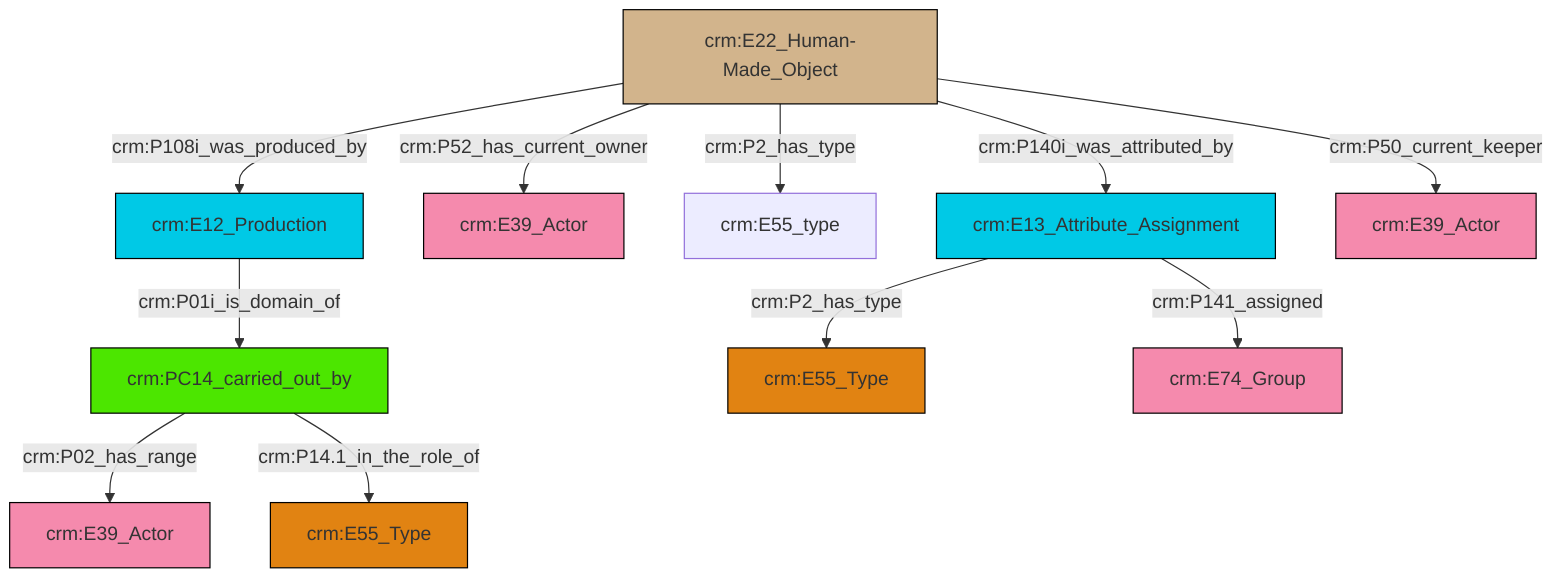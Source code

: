 graph TD
classDef Literal fill:#f2f2f2,stroke:#000000;
classDef CRM_Entity fill:#FFFFFF,stroke:#000000;
classDef Temporal_Entity fill:#00C9E6, stroke:#000000;
classDef Type fill:#E18312, stroke:#000000;
classDef Time-Span fill:#2C9C91, stroke:#000000;
classDef Appellation fill:#FFEB7F, stroke:#000000;
classDef Place fill:#008836, stroke:#000000;
classDef Persistent_Item fill:#B266B2, stroke:#000000;
classDef Conceptual_Object fill:#FFD700, stroke:#000000;
classDef Physical_Thing fill:#D2B48C, stroke:#000000;
classDef Actor fill:#f58aad, stroke:#000000;
classDef PC_Classes fill:#4ce600, stroke:#000000;
classDef Multi fill:#cccccc,stroke:#000000;

0["crm:PC14_carried_out_by"]:::PC_Classes -->|crm:P02_has_range| 1["crm:E39_Actor"]:::Actor
2["crm:E13_Attribute_Assignment"]:::Temporal_Entity -->|crm:P2_has_type| 3["crm:E55_Type"]:::Type
2["crm:E13_Attribute_Assignment"]:::Temporal_Entity -->|crm:P141_assigned| 8["crm:E74_Group"]:::Actor
9["crm:E12_Production"]:::Temporal_Entity -->|crm:P01i_is_domain_of| 0["crm:PC14_carried_out_by"]:::PC_Classes
11["crm:E22_Human-Made_Object"]:::Physical_Thing -->|crm:P140i_was_attributed_by| 2["crm:E13_Attribute_Assignment"]:::Temporal_Entity
11["crm:E22_Human-Made_Object"]:::Physical_Thing -->|crm:P50_current_keeper| 12["crm:E39_Actor"]:::Actor
11["crm:E22_Human-Made_Object"]:::Physical_Thing -->|crm:P108i_was_produced_by| 9["crm:E12_Production"]:::Temporal_Entity
11["crm:E22_Human-Made_Object"]:::Physical_Thing -->|crm:P2_has_type| 6["crm:E55_type"]:::Default
11["crm:E22_Human-Made_Object"]:::Physical_Thing -->|crm:P52_has_current_owner| 4["crm:E39_Actor"]:::Actor
0["crm:PC14_carried_out_by"]:::PC_Classes -->|crm:P14.1_in_the_role_of| 18["crm:E55_Type"]:::Type